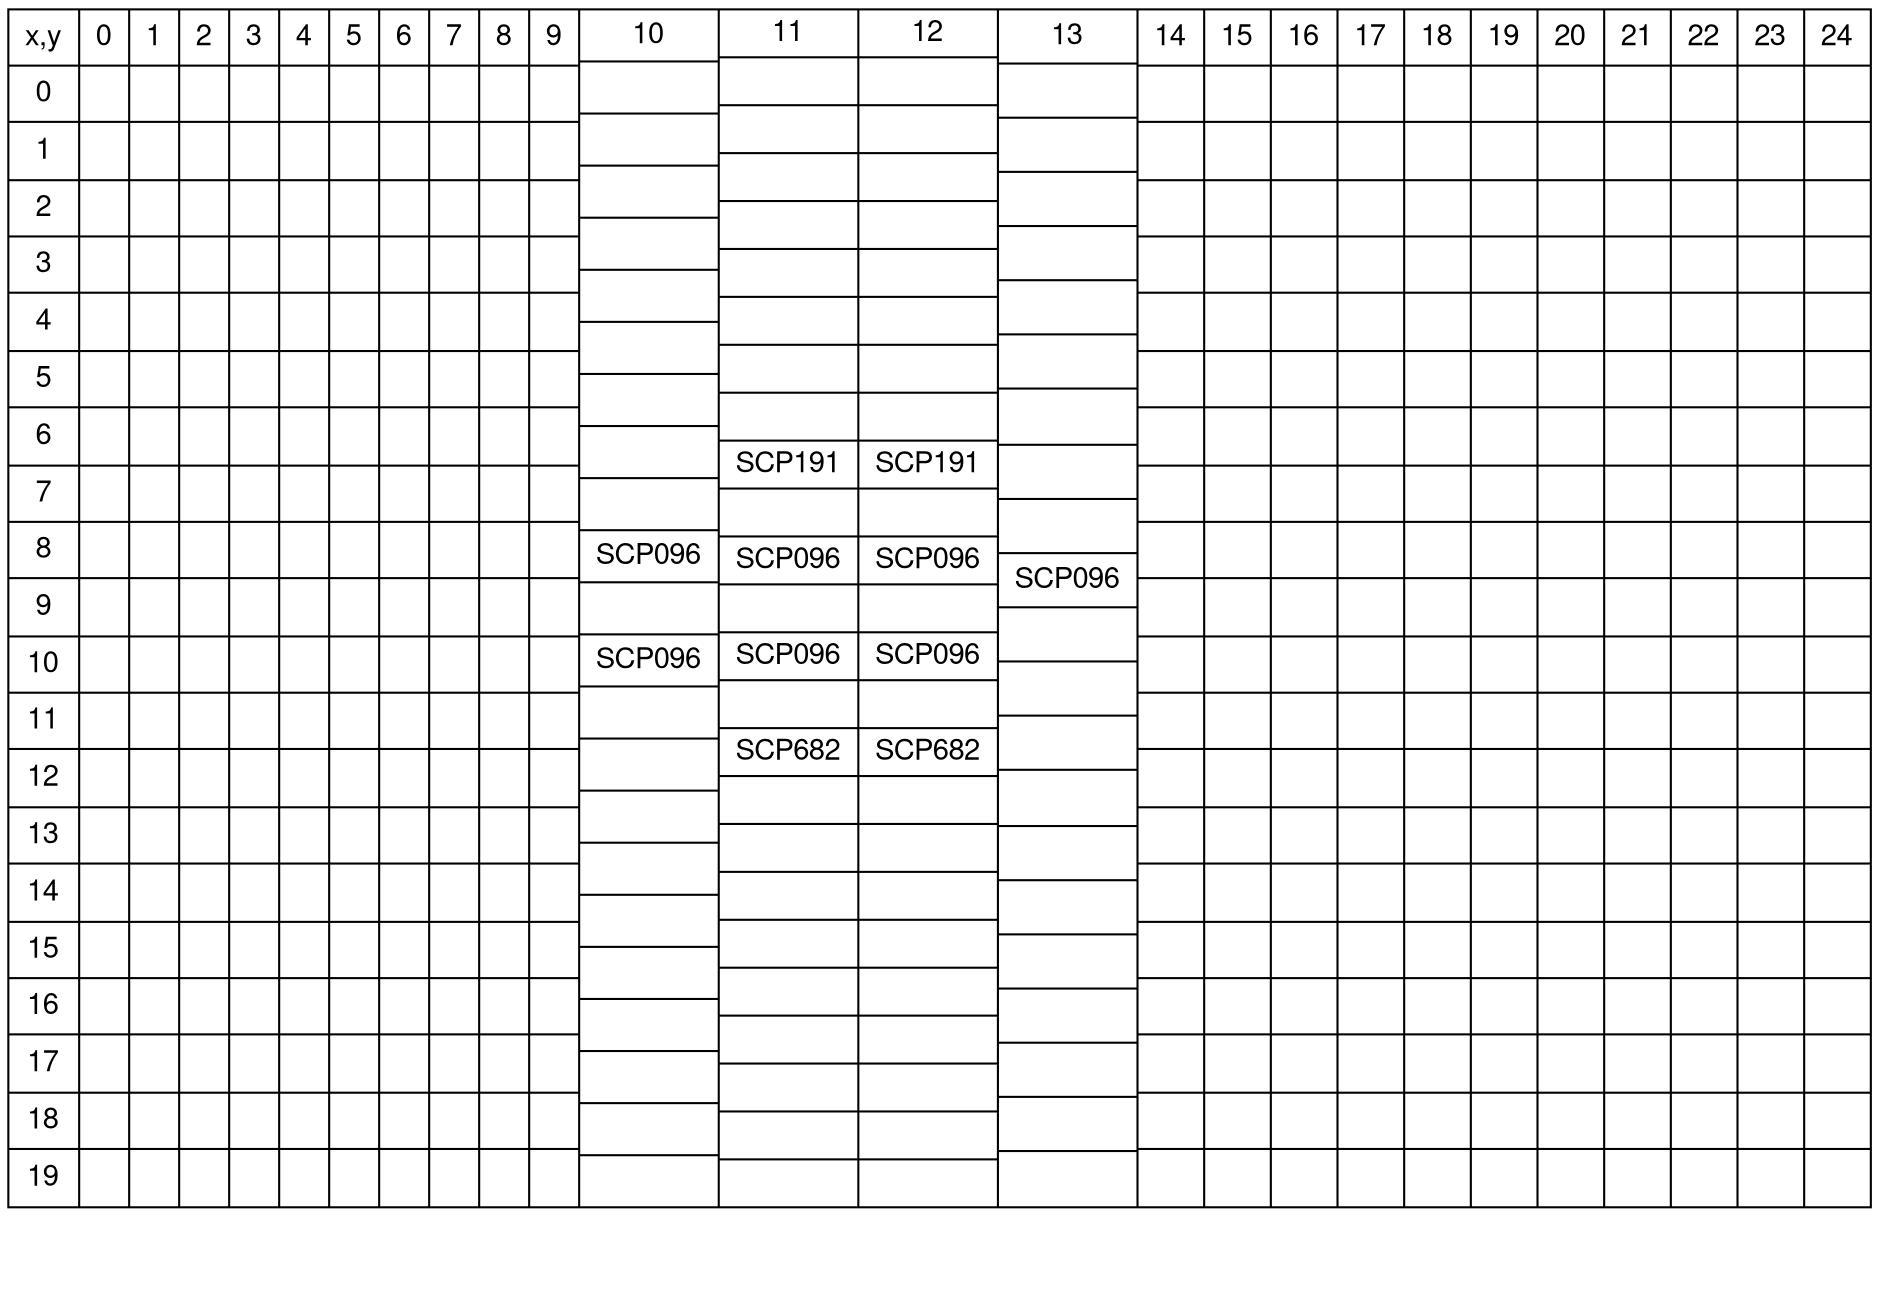  digraph grid
         {
        fontname="Helvetica,Arial,sans-serif"
        node [fontname="Helvetica,Arial,sans-serif"]
        edge [fontname="Helvetica,Arial,sans-serif"]
        layout=dot 
        //labelloc = "t"
        node [shape=record]
        

        edge [weight=1000 style=dashed color=dimgrey] 

         label = "
            "  matriz [ label="{x,y|0|1|2|3|4|5|6|7|8|9|10|11|12|13|14|15|16|17|18|19}|{0||||||||||||||||||||}|{1||||||||||||||||||||}|{2||||||||||||||||||||}|{3||||||||||||||||||||}|{4||||||||||||||||||||}|{5||||||||||||||||||||}|{6||||||||||||||||||||}|{7||||||||||||||||||||}|{8||||||||||||||||||||}|{9||||||||||||||||||||}|{10||||||||||SCP096||SCP096||||||||||}|{11|||||||||SCP191||SCP096||SCP096||SCP682|||||||||}|{12|||||||||SCP191||SCP096||SCP096||SCP682|||||||||}|{13||||||||||SCP096|||||||||||}|{14||||||||||||||||||||}|{15||||||||||||||||||||}|{16||||||||||||||||||||}|{17||||||||||||||||||||}|{18||||||||||||||||||||}|{19||||||||||||||||||||}|{20||||||||||||||||||||}|{21||||||||||||||||||||}|{22||||||||||||||||||||}|{23||||||||||||||||||||}|{24||||||||||||||||||||}}"]
}